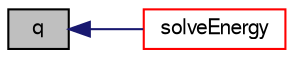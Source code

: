 digraph "q"
{
  bgcolor="transparent";
  edge [fontname="FreeSans",fontsize="10",labelfontname="FreeSans",labelfontsize="10"];
  node [fontname="FreeSans",fontsize="10",shape=record];
  rankdir="LR";
  Node948 [label="q",height=0.2,width=0.4,color="black", fillcolor="grey75", style="filled", fontcolor="black"];
  Node948 -> Node949 [dir="back",color="midnightblue",fontsize="10",style="solid",fontname="FreeSans"];
  Node949 [label="solveEnergy",height=0.2,width=0.4,color="red",URL="$a29182.html#a533e6e7fb2c00cd976a89d545355000c",tooltip="Solve energy equation. "];
}
